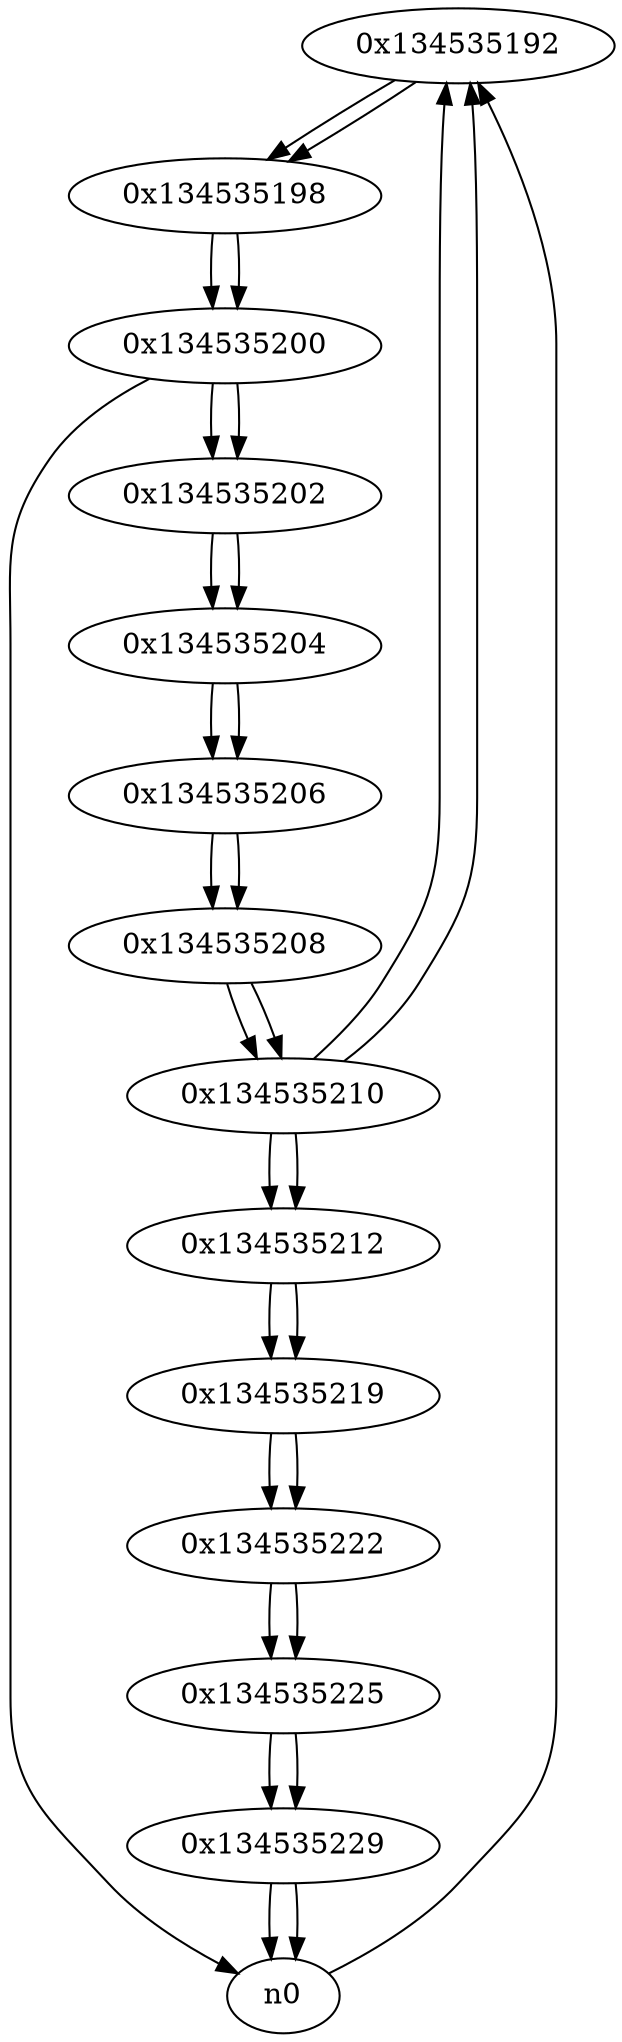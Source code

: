 digraph G{
/* nodes */
  n1 [label="0x134535192"]
  n2 [label="0x134535198"]
  n3 [label="0x134535200"]
  n4 [label="0x134535202"]
  n5 [label="0x134535204"]
  n6 [label="0x134535206"]
  n7 [label="0x134535208"]
  n8 [label="0x134535210"]
  n9 [label="0x134535212"]
  n10 [label="0x134535219"]
  n11 [label="0x134535222"]
  n12 [label="0x134535225"]
  n13 [label="0x134535229"]
/* edges */
n1 -> n2;
n8 -> n1;
n0 -> n1;
n2 -> n3;
n1 -> n2;
n3 -> n4;
n3 -> n0;
n2 -> n3;
n4 -> n5;
n3 -> n4;
n5 -> n6;
n4 -> n5;
n6 -> n7;
n5 -> n6;
n7 -> n8;
n6 -> n7;
n8 -> n1;
n8 -> n9;
n7 -> n8;
n9 -> n10;
n8 -> n9;
n10 -> n11;
n9 -> n10;
n11 -> n12;
n10 -> n11;
n12 -> n13;
n11 -> n12;
n13 -> n0;
n13 -> n0;
n12 -> n13;
}
